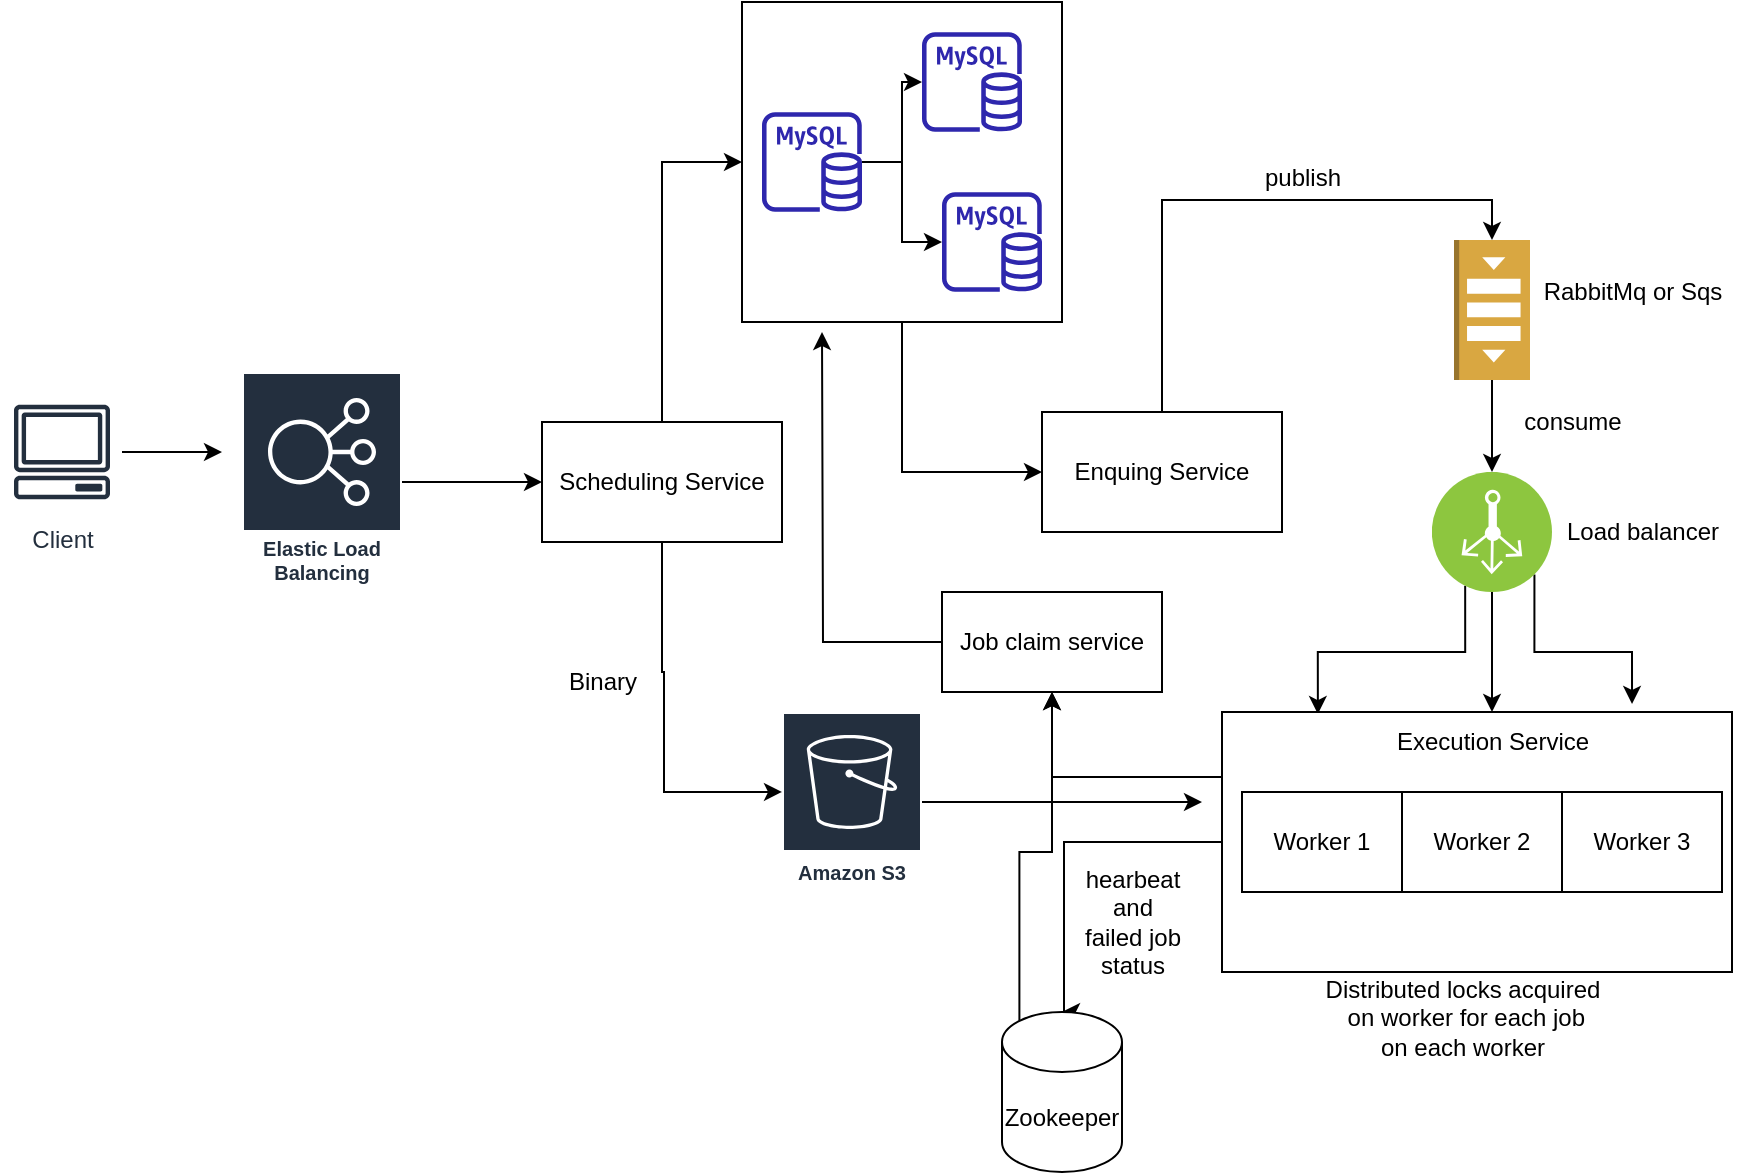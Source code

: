 <mxfile version="21.5.2" type="device">
  <diagram name="Page-1" id="uR26tAQ1aNB2DqkdDKjx">
    <mxGraphModel dx="954" dy="515" grid="1" gridSize="10" guides="1" tooltips="1" connect="1" arrows="1" fold="1" page="1" pageScale="1" pageWidth="850" pageHeight="1100" math="0" shadow="0">
      <root>
        <mxCell id="0" />
        <mxCell id="1" parent="0" />
        <mxCell id="jlVLY12v8j3fMJKy2r_y-21" style="edgeStyle=orthogonalEdgeStyle;rounded=0;orthogonalLoop=1;jettySize=auto;html=1;entryX=0;entryY=0.5;entryDx=0;entryDy=0;" edge="1" parent="1" source="jlVLY12v8j3fMJKy2r_y-16" target="jlVLY12v8j3fMJKy2r_y-20">
          <mxGeometry relative="1" as="geometry" />
        </mxCell>
        <mxCell id="jlVLY12v8j3fMJKy2r_y-16" value="" style="rounded=0;whiteSpace=wrap;html=1;" vertex="1" parent="1">
          <mxGeometry x="440" y="55" width="160" height="160" as="geometry" />
        </mxCell>
        <mxCell id="jlVLY12v8j3fMJKy2r_y-5" style="edgeStyle=orthogonalEdgeStyle;rounded=0;orthogonalLoop=1;jettySize=auto;html=1;exitX=1;exitY=0.5;exitDx=0;exitDy=0;" edge="1" parent="1">
          <mxGeometry relative="1" as="geometry">
            <mxPoint x="180" y="280" as="targetPoint" />
            <mxPoint x="130" y="280" as="sourcePoint" />
          </mxGeometry>
        </mxCell>
        <mxCell id="jlVLY12v8j3fMJKy2r_y-9" style="edgeStyle=orthogonalEdgeStyle;rounded=0;orthogonalLoop=1;jettySize=auto;html=1;entryX=0;entryY=0.5;entryDx=0;entryDy=0;" edge="1" parent="1" source="jlVLY12v8j3fMJKy2r_y-3" target="jlVLY12v8j3fMJKy2r_y-6">
          <mxGeometry relative="1" as="geometry" />
        </mxCell>
        <mxCell id="jlVLY12v8j3fMJKy2r_y-3" value="Elastic Load Balancing" style="sketch=0;outlineConnect=0;fontColor=#232F3E;gradientColor=none;strokeColor=#ffffff;fillColor=#232F3E;dashed=0;verticalLabelPosition=middle;verticalAlign=bottom;align=center;html=1;whiteSpace=wrap;fontSize=10;fontStyle=1;spacing=3;shape=mxgraph.aws4.productIcon;prIcon=mxgraph.aws4.elastic_load_balancing;" vertex="1" parent="1">
          <mxGeometry x="190" y="240" width="80" height="110" as="geometry" />
        </mxCell>
        <mxCell id="jlVLY12v8j3fMJKy2r_y-11" style="edgeStyle=orthogonalEdgeStyle;rounded=0;orthogonalLoop=1;jettySize=auto;html=1;entryX=0;entryY=0.444;entryDx=0;entryDy=0;entryPerimeter=0;" edge="1" parent="1" source="jlVLY12v8j3fMJKy2r_y-6" target="jlVLY12v8j3fMJKy2r_y-10">
          <mxGeometry relative="1" as="geometry">
            <mxPoint x="400" y="450" as="targetPoint" />
            <Array as="points">
              <mxPoint x="400" y="390" />
              <mxPoint x="401" y="390" />
              <mxPoint x="401" y="450" />
            </Array>
          </mxGeometry>
        </mxCell>
        <mxCell id="jlVLY12v8j3fMJKy2r_y-19" style="edgeStyle=orthogonalEdgeStyle;rounded=0;orthogonalLoop=1;jettySize=auto;html=1;entryX=0;entryY=0.5;entryDx=0;entryDy=0;" edge="1" parent="1" source="jlVLY12v8j3fMJKy2r_y-6" target="jlVLY12v8j3fMJKy2r_y-16">
          <mxGeometry relative="1" as="geometry" />
        </mxCell>
        <mxCell id="jlVLY12v8j3fMJKy2r_y-6" value="Scheduling Service" style="rounded=0;whiteSpace=wrap;html=1;" vertex="1" parent="1">
          <mxGeometry x="340" y="265" width="120" height="60" as="geometry" />
        </mxCell>
        <mxCell id="jlVLY12v8j3fMJKy2r_y-38" style="edgeStyle=orthogonalEdgeStyle;rounded=0;orthogonalLoop=1;jettySize=auto;html=1;" edge="1" parent="1" source="jlVLY12v8j3fMJKy2r_y-10">
          <mxGeometry relative="1" as="geometry">
            <mxPoint x="670" y="455" as="targetPoint" />
          </mxGeometry>
        </mxCell>
        <mxCell id="jlVLY12v8j3fMJKy2r_y-10" value="Amazon S3" style="sketch=0;outlineConnect=0;fontColor=#232F3E;gradientColor=none;strokeColor=#ffffff;fillColor=#232F3E;dashed=0;verticalLabelPosition=middle;verticalAlign=bottom;align=center;html=1;whiteSpace=wrap;fontSize=10;fontStyle=1;spacing=3;shape=mxgraph.aws4.productIcon;prIcon=mxgraph.aws4.s3;" vertex="1" parent="1">
          <mxGeometry x="460" y="410" width="70" height="90" as="geometry" />
        </mxCell>
        <mxCell id="jlVLY12v8j3fMJKy2r_y-12" value="Binary" style="text;html=1;align=center;verticalAlign=middle;resizable=0;points=[];autosize=1;strokeColor=none;fillColor=none;" vertex="1" parent="1">
          <mxGeometry x="340" y="380" width="60" height="30" as="geometry" />
        </mxCell>
        <mxCell id="jlVLY12v8j3fMJKy2r_y-17" style="edgeStyle=orthogonalEdgeStyle;rounded=0;orthogonalLoop=1;jettySize=auto;html=1;" edge="1" parent="1" source="jlVLY12v8j3fMJKy2r_y-13" target="jlVLY12v8j3fMJKy2r_y-15">
          <mxGeometry relative="1" as="geometry" />
        </mxCell>
        <mxCell id="jlVLY12v8j3fMJKy2r_y-18" style="edgeStyle=orthogonalEdgeStyle;rounded=0;orthogonalLoop=1;jettySize=auto;html=1;" edge="1" parent="1" source="jlVLY12v8j3fMJKy2r_y-13" target="jlVLY12v8j3fMJKy2r_y-14">
          <mxGeometry relative="1" as="geometry" />
        </mxCell>
        <mxCell id="jlVLY12v8j3fMJKy2r_y-13" value="" style="sketch=0;outlineConnect=0;fontColor=#232F3E;gradientColor=none;fillColor=#2E27AD;strokeColor=none;dashed=0;verticalLabelPosition=bottom;verticalAlign=top;align=center;html=1;fontSize=12;fontStyle=0;aspect=fixed;pointerEvents=1;shape=mxgraph.aws4.rds_mysql_instance;" vertex="1" parent="1">
          <mxGeometry x="450" y="110" width="50" height="50" as="geometry" />
        </mxCell>
        <mxCell id="jlVLY12v8j3fMJKy2r_y-14" value="" style="sketch=0;outlineConnect=0;fontColor=#232F3E;gradientColor=none;fillColor=#2E27AD;strokeColor=none;dashed=0;verticalLabelPosition=bottom;verticalAlign=top;align=center;html=1;fontSize=12;fontStyle=0;aspect=fixed;pointerEvents=1;shape=mxgraph.aws4.rds_mysql_instance;" vertex="1" parent="1">
          <mxGeometry x="530" y="70" width="50" height="50" as="geometry" />
        </mxCell>
        <mxCell id="jlVLY12v8j3fMJKy2r_y-15" value="" style="sketch=0;outlineConnect=0;fontColor=#232F3E;gradientColor=none;fillColor=#2E27AD;strokeColor=none;dashed=0;verticalLabelPosition=bottom;verticalAlign=top;align=center;html=1;fontSize=12;fontStyle=0;aspect=fixed;pointerEvents=1;shape=mxgraph.aws4.rds_mysql_instance;" vertex="1" parent="1">
          <mxGeometry x="540" y="150" width="50" height="50" as="geometry" />
        </mxCell>
        <mxCell id="jlVLY12v8j3fMJKy2r_y-23" style="edgeStyle=orthogonalEdgeStyle;rounded=0;orthogonalLoop=1;jettySize=auto;html=1;exitX=0.5;exitY=0;exitDx=0;exitDy=0;entryX=0;entryY=0.5;entryDx=0;entryDy=0;entryPerimeter=0;" edge="1" parent="1" source="jlVLY12v8j3fMJKy2r_y-20" target="jlVLY12v8j3fMJKy2r_y-22">
          <mxGeometry relative="1" as="geometry" />
        </mxCell>
        <mxCell id="jlVLY12v8j3fMJKy2r_y-20" value="Enquing Service" style="rounded=0;whiteSpace=wrap;html=1;" vertex="1" parent="1">
          <mxGeometry x="590" y="260" width="120" height="60" as="geometry" />
        </mxCell>
        <mxCell id="jlVLY12v8j3fMJKy2r_y-27" style="edgeStyle=orthogonalEdgeStyle;rounded=0;orthogonalLoop=1;jettySize=auto;html=1;exitX=1;exitY=0.5;exitDx=0;exitDy=0;exitPerimeter=0;entryX=0.5;entryY=1;entryDx=0;entryDy=0;" edge="1" parent="1" source="jlVLY12v8j3fMJKy2r_y-22" target="jlVLY12v8j3fMJKy2r_y-26">
          <mxGeometry relative="1" as="geometry" />
        </mxCell>
        <mxCell id="jlVLY12v8j3fMJKy2r_y-22" value="" style="outlineConnect=0;dashed=0;verticalLabelPosition=bottom;verticalAlign=top;align=center;html=1;shape=mxgraph.aws3.queue;fillColor=#D9A741;gradientColor=none;rotation=90;" vertex="1" parent="1">
          <mxGeometry x="780" y="190" width="70" height="38" as="geometry" />
        </mxCell>
        <mxCell id="jlVLY12v8j3fMJKy2r_y-24" value="RabbitMq or Sqs" style="text;html=1;align=center;verticalAlign=middle;resizable=0;points=[];autosize=1;strokeColor=none;fillColor=none;" vertex="1" parent="1">
          <mxGeometry x="830" y="185" width="110" height="30" as="geometry" />
        </mxCell>
        <mxCell id="jlVLY12v8j3fMJKy2r_y-25" value="publish" style="text;html=1;align=center;verticalAlign=middle;resizable=0;points=[];autosize=1;strokeColor=none;fillColor=none;" vertex="1" parent="1">
          <mxGeometry x="690" y="128" width="60" height="30" as="geometry" />
        </mxCell>
        <mxCell id="jlVLY12v8j3fMJKy2r_y-39" style="edgeStyle=orthogonalEdgeStyle;rounded=0;orthogonalLoop=1;jettySize=auto;html=1;exitX=0.75;exitY=0;exitDx=0;exitDy=0;entryX=0.188;entryY=0.008;entryDx=0;entryDy=0;entryPerimeter=0;" edge="1" parent="1" source="jlVLY12v8j3fMJKy2r_y-26" target="jlVLY12v8j3fMJKy2r_y-33">
          <mxGeometry relative="1" as="geometry" />
        </mxCell>
        <mxCell id="jlVLY12v8j3fMJKy2r_y-40" style="edgeStyle=orthogonalEdgeStyle;rounded=0;orthogonalLoop=1;jettySize=auto;html=1;exitX=0.5;exitY=0;exitDx=0;exitDy=0;" edge="1" parent="1" source="jlVLY12v8j3fMJKy2r_y-26" target="jlVLY12v8j3fMJKy2r_y-34">
          <mxGeometry relative="1" as="geometry" />
        </mxCell>
        <mxCell id="jlVLY12v8j3fMJKy2r_y-41" style="edgeStyle=orthogonalEdgeStyle;rounded=0;orthogonalLoop=1;jettySize=auto;html=1;exitX=0;exitY=0;exitDx=0;exitDy=0;entryX=0.804;entryY=-0.031;entryDx=0;entryDy=0;entryPerimeter=0;" edge="1" parent="1" source="jlVLY12v8j3fMJKy2r_y-26" target="jlVLY12v8j3fMJKy2r_y-33">
          <mxGeometry relative="1" as="geometry" />
        </mxCell>
        <mxCell id="jlVLY12v8j3fMJKy2r_y-26" value="" style="image;aspect=fixed;perimeter=ellipsePerimeter;html=1;align=center;shadow=0;dashed=0;fontColor=#4277BB;labelBackgroundColor=default;fontSize=12;spacingTop=3;image=img/lib/ibm/infrastructure/load_balancing_routing.svg;rotation=-180;" vertex="1" parent="1">
          <mxGeometry x="785" y="290" width="60" height="60" as="geometry" />
        </mxCell>
        <mxCell id="jlVLY12v8j3fMJKy2r_y-28" value="Load balancer" style="text;html=1;align=center;verticalAlign=middle;resizable=0;points=[];autosize=1;strokeColor=none;fillColor=none;" vertex="1" parent="1">
          <mxGeometry x="840" y="305" width="100" height="30" as="geometry" />
        </mxCell>
        <mxCell id="jlVLY12v8j3fMJKy2r_y-29" value="consume" style="text;html=1;align=center;verticalAlign=middle;resizable=0;points=[];autosize=1;strokeColor=none;fillColor=none;" vertex="1" parent="1">
          <mxGeometry x="820" y="250" width="70" height="30" as="geometry" />
        </mxCell>
        <mxCell id="jlVLY12v8j3fMJKy2r_y-30" value="Client" style="sketch=0;outlineConnect=0;fontColor=#232F3E;gradientColor=none;strokeColor=#232F3E;fillColor=#ffffff;dashed=0;verticalLabelPosition=bottom;verticalAlign=top;align=center;html=1;fontSize=12;fontStyle=0;aspect=fixed;shape=mxgraph.aws4.resourceIcon;resIcon=mxgraph.aws4.client;" vertex="1" parent="1">
          <mxGeometry x="70" y="250" width="60" height="60" as="geometry" />
        </mxCell>
        <mxCell id="jlVLY12v8j3fMJKy2r_y-43" style="edgeStyle=orthogonalEdgeStyle;rounded=0;orthogonalLoop=1;jettySize=auto;html=1;exitX=0;exitY=0.5;exitDx=0;exitDy=0;entryX=0.5;entryY=0;entryDx=0;entryDy=0;" edge="1" parent="1" source="jlVLY12v8j3fMJKy2r_y-33">
          <mxGeometry relative="1" as="geometry">
            <mxPoint x="600" y="560" as="targetPoint" />
            <Array as="points">
              <mxPoint x="601" y="475" />
            </Array>
          </mxGeometry>
        </mxCell>
        <mxCell id="jlVLY12v8j3fMJKy2r_y-48" style="edgeStyle=orthogonalEdgeStyle;rounded=0;orthogonalLoop=1;jettySize=auto;html=1;exitX=0;exitY=0.25;exitDx=0;exitDy=0;" edge="1" parent="1" source="jlVLY12v8j3fMJKy2r_y-33" target="jlVLY12v8j3fMJKy2r_y-45">
          <mxGeometry relative="1" as="geometry" />
        </mxCell>
        <mxCell id="jlVLY12v8j3fMJKy2r_y-33" value="&lt;div style=&quot;&quot;&gt;&lt;br&gt;&lt;/div&gt;" style="rounded=0;whiteSpace=wrap;html=1;align=center;" vertex="1" parent="1">
          <mxGeometry x="680" y="410" width="255" height="130" as="geometry" />
        </mxCell>
        <mxCell id="jlVLY12v8j3fMJKy2r_y-34" value="Execution Service" style="text;html=1;align=center;verticalAlign=middle;resizable=0;points=[];autosize=1;strokeColor=none;fillColor=none;" vertex="1" parent="1">
          <mxGeometry x="755" y="410" width="120" height="30" as="geometry" />
        </mxCell>
        <mxCell id="jlVLY12v8j3fMJKy2r_y-35" value="Worker 1" style="rounded=0;whiteSpace=wrap;html=1;" vertex="1" parent="1">
          <mxGeometry x="690" y="450" width="80" height="50" as="geometry" />
        </mxCell>
        <mxCell id="jlVLY12v8j3fMJKy2r_y-36" value="Worker 2" style="rounded=0;whiteSpace=wrap;html=1;" vertex="1" parent="1">
          <mxGeometry x="770" y="450" width="80" height="50" as="geometry" />
        </mxCell>
        <mxCell id="jlVLY12v8j3fMJKy2r_y-37" value="Worker 3" style="rounded=0;whiteSpace=wrap;html=1;" vertex="1" parent="1">
          <mxGeometry x="850" y="450" width="80" height="50" as="geometry" />
        </mxCell>
        <mxCell id="jlVLY12v8j3fMJKy2r_y-51" style="edgeStyle=orthogonalEdgeStyle;rounded=0;orthogonalLoop=1;jettySize=auto;html=1;exitX=0.145;exitY=0;exitDx=0;exitDy=4.35;exitPerimeter=0;" edge="1" parent="1" source="jlVLY12v8j3fMJKy2r_y-44" target="jlVLY12v8j3fMJKy2r_y-45">
          <mxGeometry relative="1" as="geometry" />
        </mxCell>
        <mxCell id="jlVLY12v8j3fMJKy2r_y-44" value="Zookeeper" style="shape=cylinder3;whiteSpace=wrap;html=1;boundedLbl=1;backgroundOutline=1;size=15;" vertex="1" parent="1">
          <mxGeometry x="570" y="560" width="60" height="80" as="geometry" />
        </mxCell>
        <mxCell id="jlVLY12v8j3fMJKy2r_y-52" style="edgeStyle=orthogonalEdgeStyle;rounded=0;orthogonalLoop=1;jettySize=auto;html=1;" edge="1" parent="1" source="jlVLY12v8j3fMJKy2r_y-45">
          <mxGeometry relative="1" as="geometry">
            <mxPoint x="480" y="220" as="targetPoint" />
          </mxGeometry>
        </mxCell>
        <mxCell id="jlVLY12v8j3fMJKy2r_y-45" value="Job claim service" style="rounded=0;whiteSpace=wrap;html=1;" vertex="1" parent="1">
          <mxGeometry x="540" y="350" width="110" height="50" as="geometry" />
        </mxCell>
        <mxCell id="jlVLY12v8j3fMJKy2r_y-46" value="Distributed locks acquired&lt;br&gt;&amp;nbsp;on worker for&amp;nbsp;each job&lt;br&gt;on each worker" style="text;html=1;align=center;verticalAlign=middle;resizable=0;points=[];autosize=1;strokeColor=none;fillColor=none;" vertex="1" parent="1">
          <mxGeometry x="720" y="533" width="160" height="60" as="geometry" />
        </mxCell>
        <mxCell id="jlVLY12v8j3fMJKy2r_y-47" value="hearbeat&lt;br&gt;and&lt;br&gt;failed job &lt;br&gt;status" style="text;html=1;align=center;verticalAlign=middle;resizable=0;points=[];autosize=1;strokeColor=none;fillColor=none;" vertex="1" parent="1">
          <mxGeometry x="600" y="480" width="70" height="70" as="geometry" />
        </mxCell>
      </root>
    </mxGraphModel>
  </diagram>
</mxfile>
